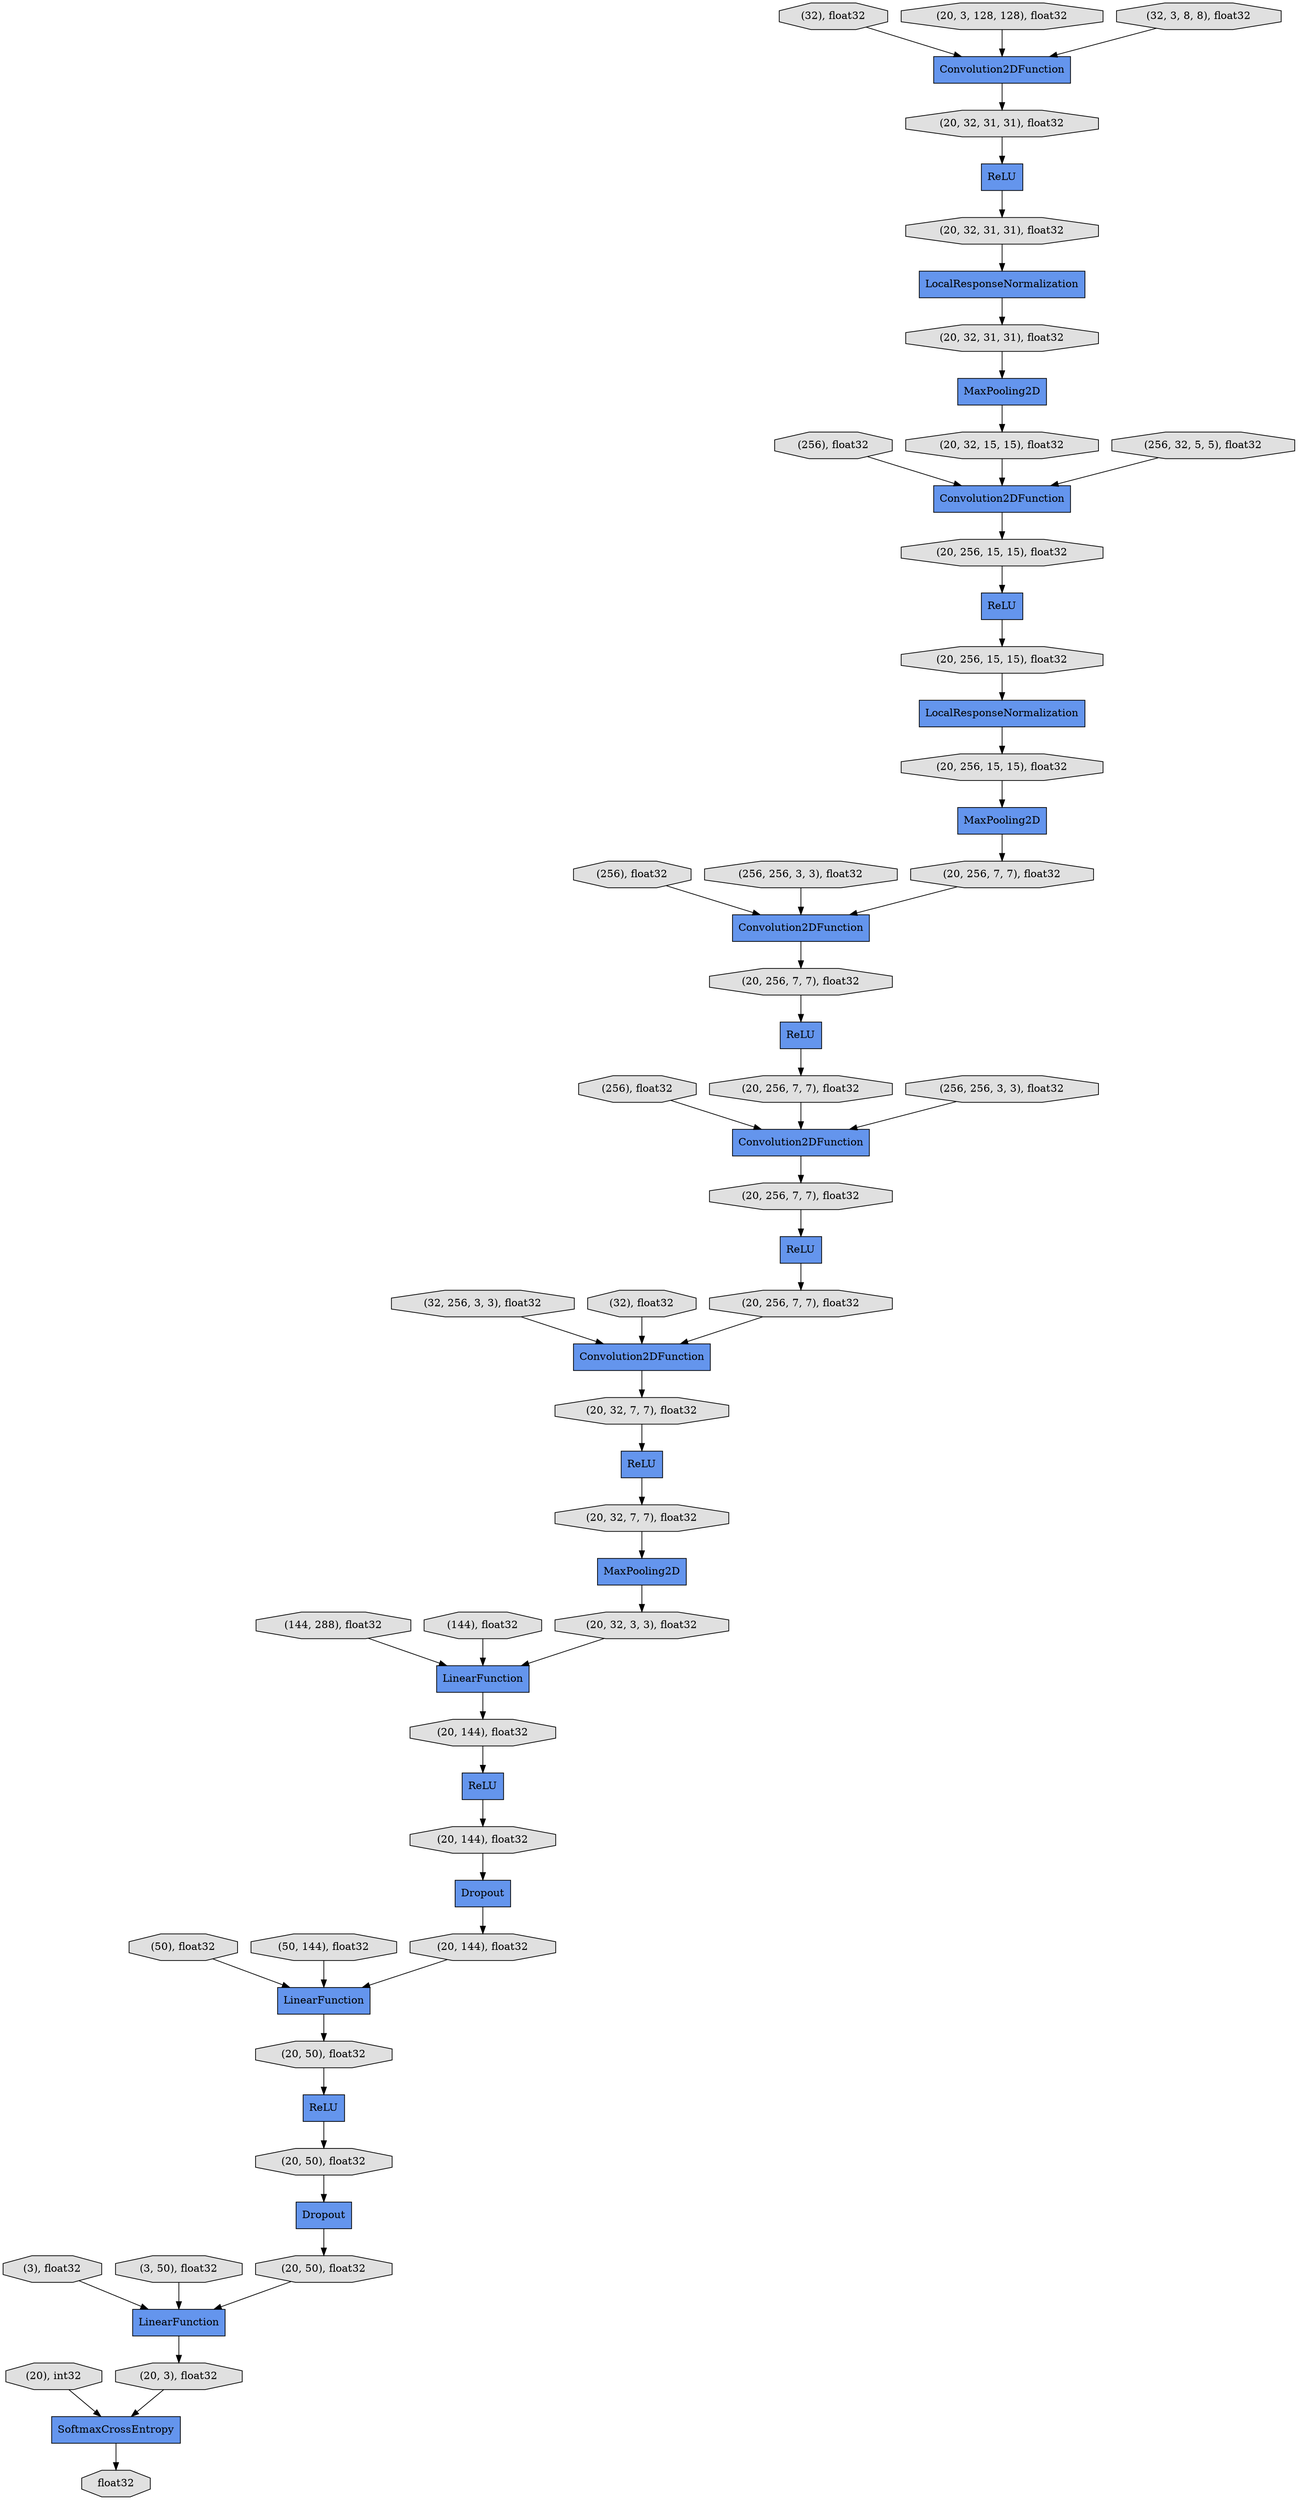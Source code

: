 digraph graphname{rankdir=TB;140571626866704 [shape="octagon",style="filled",fillcolor="#E0E0E0",label="(20, 256, 7, 7), float32"];140572252569680 [shape="octagon",style="filled",fillcolor="#E0E0E0",label="float32"];140571627042256 [shape="octagon",style="filled",fillcolor="#E0E0E0",label="(32), float32"];140571626761232 [shape="record",style="filled",fillcolor="#6495ED",label="LocalResponseNormalization"];140571627043280 [shape="octagon",style="filled",fillcolor="#E0E0E0",label="(256), float32"];140571626759760 [shape="octagon",style="filled",fillcolor="#E0E0E0",label="(20, 3, 128, 128), float32"];140572339638032 [shape="record",style="filled",fillcolor="#6495ED",label="ReLU"];140571626865360 [shape="octagon",style="filled",fillcolor="#E0E0E0",label="(20, 256, 15, 15), float32"];140571627044560 [shape="octagon",style="filled",fillcolor="#E0E0E0",label="(3), float32"];140571626864912 [shape="octagon",style="filled",fillcolor="#E0E0E0",label="(20, 256, 15, 15), float32"];140571626761296 [shape="record",style="filled",fillcolor="#6495ED",label="MaxPooling2D"];140571626865296 [shape="record",style="filled",fillcolor="#6495ED",label="ReLU"];140571627043152 [shape="octagon",style="filled",fillcolor="#E0E0E0",label="(256, 256, 3, 3), float32"];140571626867088 [shape="record",style="filled",fillcolor="#6495ED",label="MaxPooling2D"];140571626865232 [shape="octagon",style="filled",fillcolor="#E0E0E0",label="(20, 256, 7, 7), float32"];140571626867152 [shape="record",style="filled",fillcolor="#6495ED",label="ReLU"];140571627043920 [shape="octagon",style="filled",fillcolor="#E0E0E0",label="(144, 288), float32"];140571626867216 [shape="octagon",style="filled",fillcolor="#E0E0E0",label="(20, 32, 3, 3), float32"];140571626867280 [shape="octagon",style="filled",fillcolor="#E0E0E0",label="(20, 32, 7, 7), float32"];140571626865424 [shape="record",style="filled",fillcolor="#6495ED",label="ReLU"];140571627043024 [shape="octagon",style="filled",fillcolor="#E0E0E0",label="(256), float32"];140571626867344 [shape="record",style="filled",fillcolor="#6495ED",label="LinearFunction"];140571626865616 [shape="octagon",style="filled",fillcolor="#E0E0E0",label="(20, 256, 7, 7), float32"];140571627043536 [shape="octagon",style="filled",fillcolor="#E0E0E0",label="(256), float32"];140571626866128 [shape="record",style="filled",fillcolor="#6495ED",label="ReLU"];140571626868176 [shape="record",style="filled",fillcolor="#6495ED",label="ReLU"];140571626867472 [shape="octagon",style="filled",fillcolor="#E0E0E0",label="(20, 144), float32"];140571626762064 [shape="octagon",style="filled",fillcolor="#E0E0E0",label="(20, 32, 15, 15), float32"];140571627043664 [shape="octagon",style="filled",fillcolor="#E0E0E0",label="(32, 256, 3, 3), float32"];140571626867600 [shape="record",style="filled",fillcolor="#6495ED",label="LinearFunction"];140571626760784 [shape="octagon",style="filled",fillcolor="#E0E0E0",label="(20, 32, 31, 31), float32"];140571626864976 [shape="record",style="filled",fillcolor="#6495ED",label="LocalResponseNormalization"];140571626867664 [shape="octagon",style="filled",fillcolor="#E0E0E0",label="(20, 144), float32"];140571626866000 [shape="octagon",style="filled",fillcolor="#E0E0E0",label="(20, 256, 7, 7), float32"];140571626865488 [shape="record",style="filled",fillcolor="#6495ED",label="Convolution2DFunction"];140571627042448 [shape="octagon",style="filled",fillcolor="#E0E0E0",label="(256, 32, 5, 5), float32"];140571626867728 [shape="record",style="filled",fillcolor="#6495ED",label="Dropout"];140571626761936 [shape="octagon",style="filled",fillcolor="#E0E0E0",label="(20, 256, 15, 15), float32"];140571900137552 [shape="record",style="filled",fillcolor="#6495ED",label="Convolution2DFunction"];140571626867792 [shape="record",style="filled",fillcolor="#6495ED",label="Dropout"];140571626865168 [shape="record",style="filled",fillcolor="#6495ED",label="MaxPooling2D"];140571627044048 [shape="octagon",style="filled",fillcolor="#E0E0E0",label="(144), float32"];140571626865872 [shape="octagon",style="filled",fillcolor="#E0E0E0",label="(20, 256, 7, 7), float32"];140571626867984 [shape="octagon",style="filled",fillcolor="#E0E0E0",label="(20, 144), float32"];140571626761808 [shape="record",style="filled",fillcolor="#6495ED",label="ReLU"];140571626868048 [shape="octagon",style="filled",fillcolor="#E0E0E0",label="(20, 50), float32"];140571626760080 [shape="record",style="filled",fillcolor="#6495ED",label="Convolution2DFunction"];140571626761616 [shape="octagon",style="filled",fillcolor="#E0E0E0",label="(20, 32, 31, 31), float32"];140571627044304 [shape="octagon",style="filled",fillcolor="#E0E0E0",label="(50), float32"];140571627044432 [shape="octagon",style="filled",fillcolor="#E0E0E0",label="(3, 50), float32"];140571626759696 [shape="octagon",style="filled",fillcolor="#E0E0E0",label="(32, 3, 8, 8), float32"];140571626868304 [shape="octagon",style="filled",fillcolor="#E0E0E0",label="(20, 50), float32"];140571626865936 [shape="record",style="filled",fillcolor="#6495ED",label="Convolution2DFunction"];140571626759824 [shape="octagon",style="filled",fillcolor="#E0E0E0",label="(20), int32"];140571626868432 [shape="record",style="filled",fillcolor="#6495ED",label="SoftmaxCrossEntropy"];140571627043792 [shape="octagon",style="filled",fillcolor="#E0E0E0",label="(32), float32"];140571626760528 [shape="octagon",style="filled",fillcolor="#E0E0E0",label="(20, 32, 31, 31), float32"];140571626866448 [shape="octagon",style="filled",fillcolor="#E0E0E0",label="(20, 32, 7, 7), float32"];140571627043408 [shape="octagon",style="filled",fillcolor="#E0E0E0",label="(256, 256, 3, 3), float32"];140571626866512 [shape="record",style="filled",fillcolor="#6495ED",label="Convolution2DFunction"];140571626868368 [shape="record",style="filled",fillcolor="#6495ED",label="LinearFunction"];140571626868624 [shape="octagon",style="filled",fillcolor="#E0E0E0",label="(20, 3), float32"];140571626868688 [shape="octagon",style="filled",fillcolor="#E0E0E0",label="(20, 50), float32"];140571627044176 [shape="octagon",style="filled",fillcolor="#E0E0E0",label="(50, 144), float32"];140571626865616 -> 140571626865424;140571626761808 -> 140571626864912;140571627044176 -> 140571626867600;140571626761616 -> 140571626761296;140571626761232 -> 140571626761616;140571626865488 -> 140571626865616;140571626865872 -> 140571626865936;140571626867216 -> 140571626867344;140571627042448 -> 140571900137552;140571627044304 -> 140571626867600;140571627043408 -> 140571626865936;140571626868368 -> 140571626868624;140571627044560 -> 140571626868368;140571627043920 -> 140571626867344;140571626865424 -> 140571626865872;140571626865296 -> 140571626866704;140571626865936 -> 140571626866000;140571626759696 -> 140571626760080;140571626867472 -> 140571626867152;140571627043280 -> 140571626865488;140571626760784 -> 140572339638032;140571626867664 -> 140571626867792;140571626762064 -> 140571900137552;140571626868624 -> 140571626868432;140571626867984 -> 140571626867600;140571626867792 -> 140571626867984;140571626868304 -> 140571626867728;140571627043664 -> 140571626866512;140571627043536 -> 140571626865936;140571626864976 -> 140571626865360;140571626867344 -> 140571626867472;140571627044432 -> 140571626868368;140571626760080 -> 140571626760784;140571626867152 -> 140571626867664;140571626864912 -> 140571626864976;140571626866704 -> 140571626866512;140571626868688 -> 140571626868368;140571626866128 -> 140571626867280;140571626868432 -> 140572252569680;140571627043792 -> 140571626866512;140571626867280 -> 140571626867088;140571627043024 -> 140571900137552;140571627042256 -> 140571626760080;140571626867600 -> 140571626868048;140571627044048 -> 140571626867344;140571627043152 -> 140571626865488;140571626868176 -> 140571626868304;140571626866512 -> 140571626866448;140571626759824 -> 140571626868432;140571626761936 -> 140571626761808;140571626761296 -> 140571626762064;140571626759760 -> 140571626760080;140572339638032 -> 140571626760528;140571626760528 -> 140571626761232;140571626868048 -> 140571626868176;140571626865360 -> 140571626865168;140571626866000 -> 140571626865296;140571900137552 -> 140571626761936;140571626867088 -> 140571626867216;140571626866448 -> 140571626866128;140571626867728 -> 140571626868688;140571626865168 -> 140571626865232;140571626865232 -> 140571626865488;}